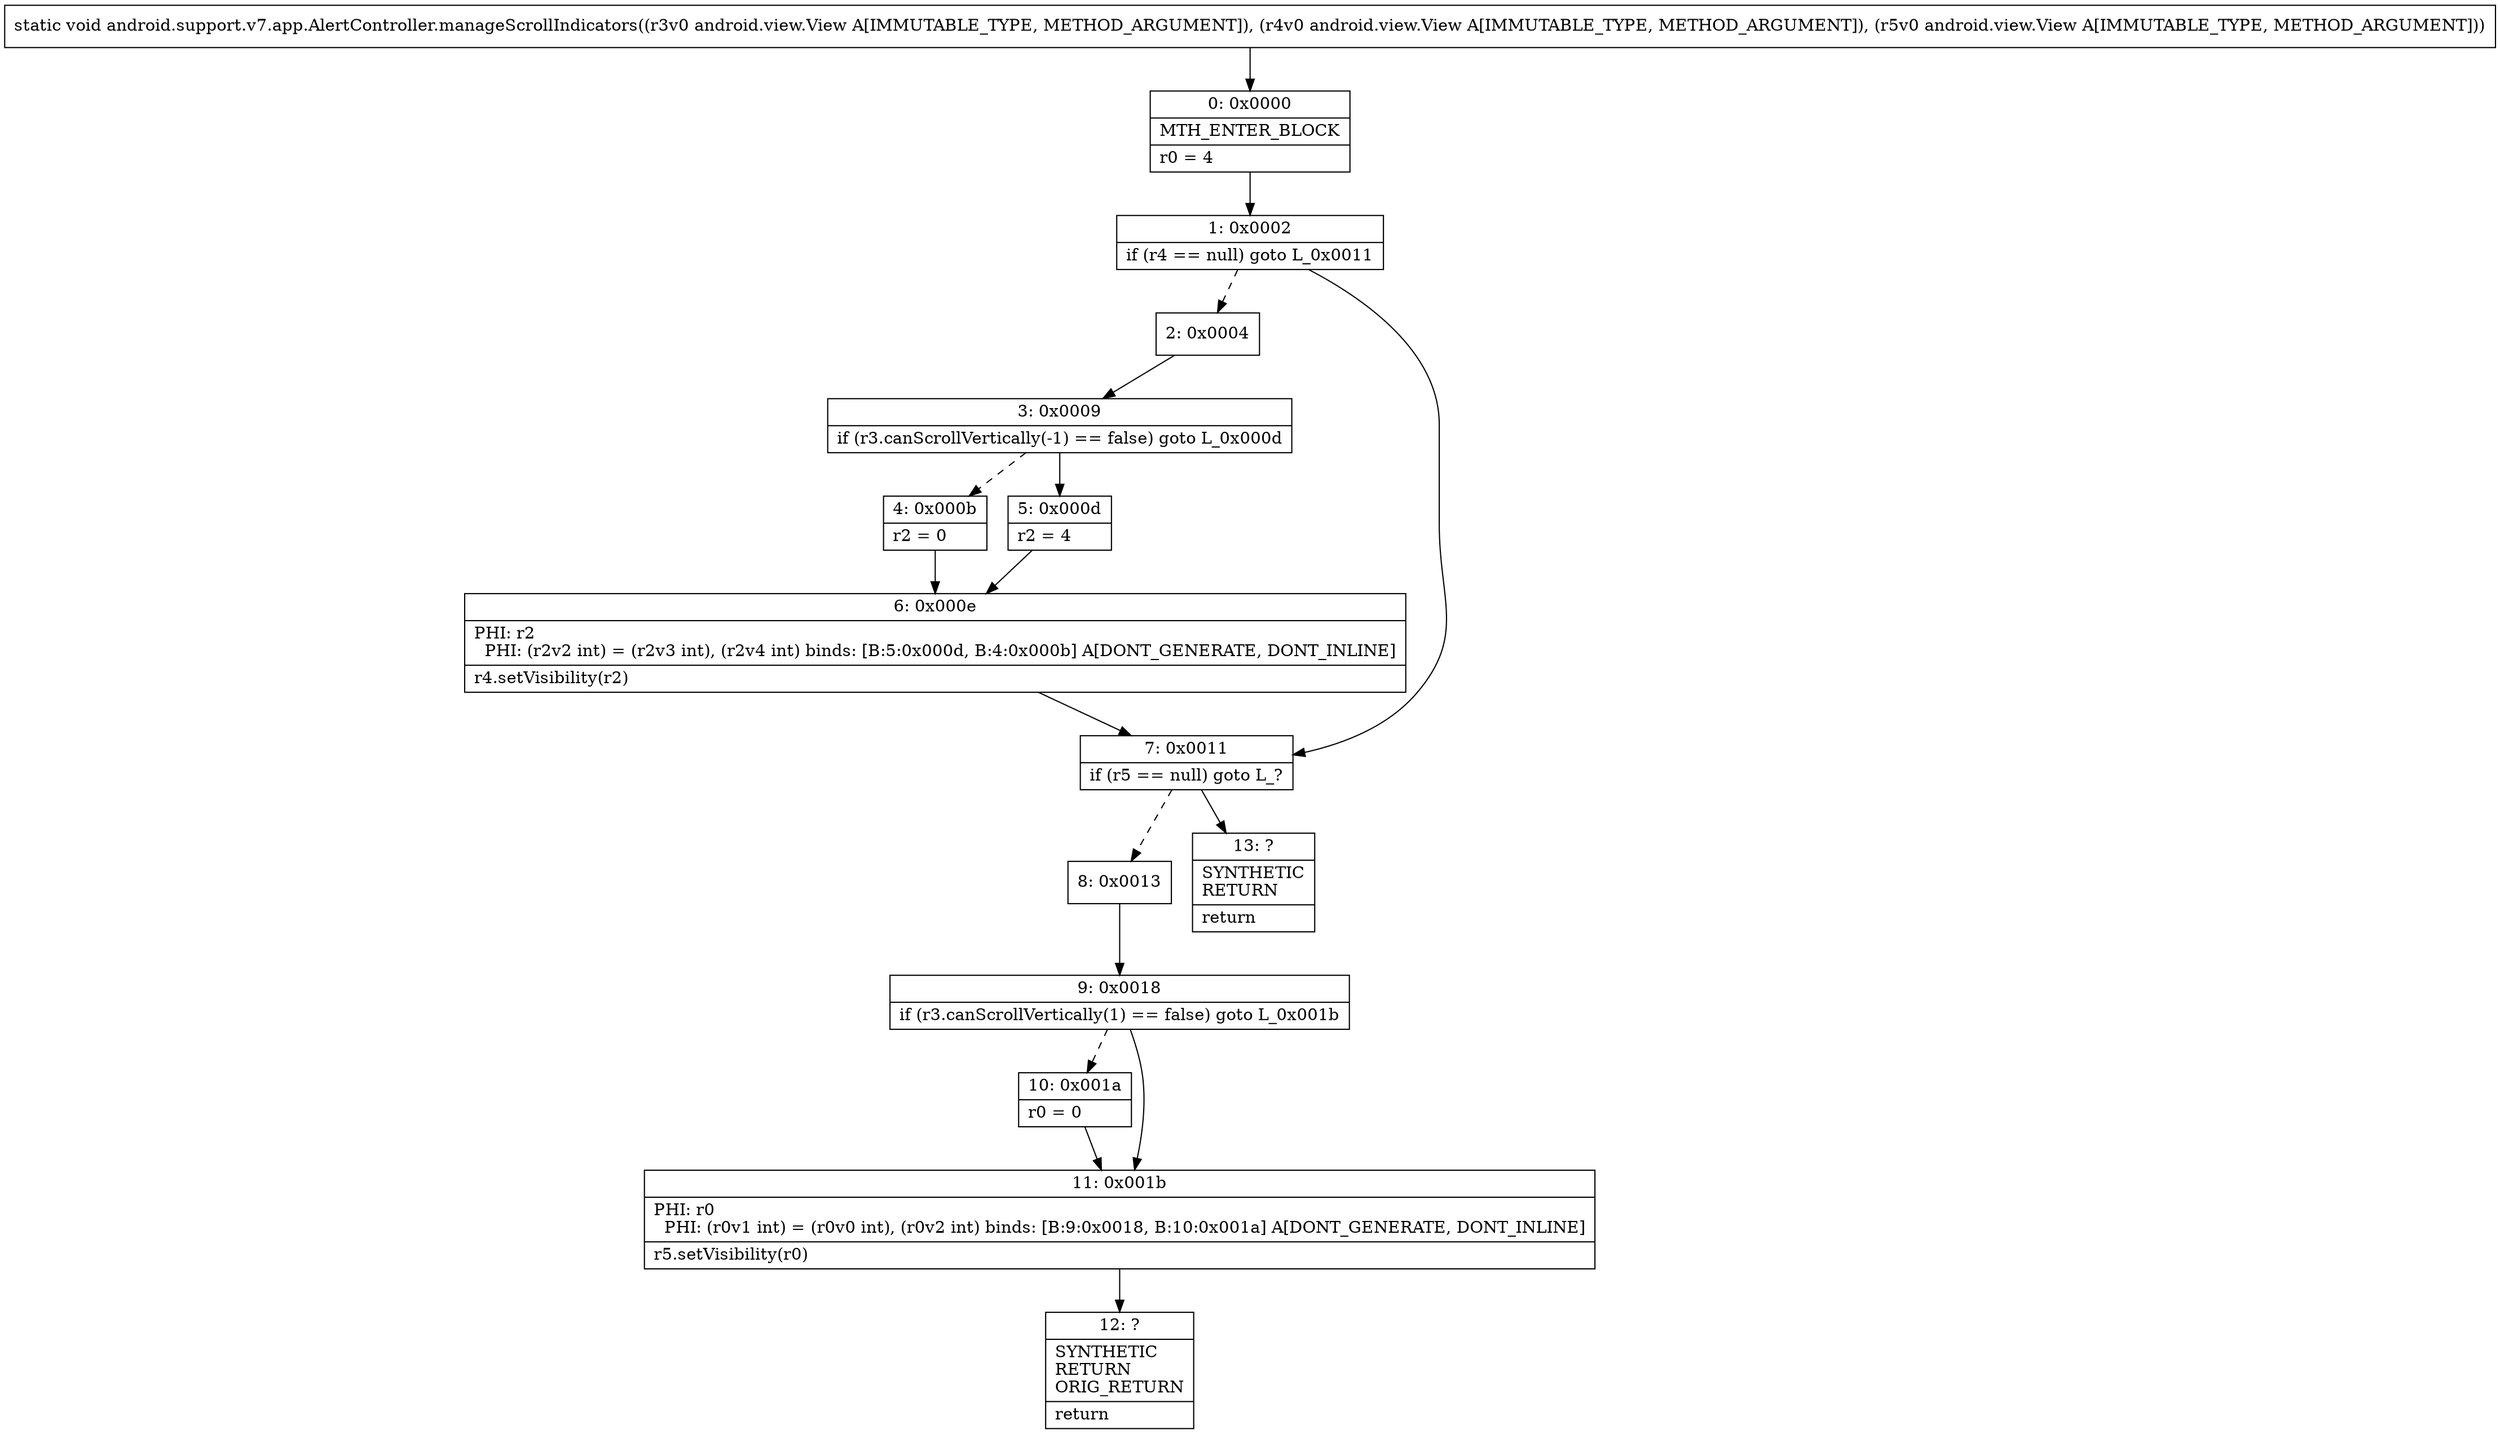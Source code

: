 digraph "CFG forandroid.support.v7.app.AlertController.manageScrollIndicators(Landroid\/view\/View;Landroid\/view\/View;Landroid\/view\/View;)V" {
Node_0 [shape=record,label="{0\:\ 0x0000|MTH_ENTER_BLOCK\l|r0 = 4\l}"];
Node_1 [shape=record,label="{1\:\ 0x0002|if (r4 == null) goto L_0x0011\l}"];
Node_2 [shape=record,label="{2\:\ 0x0004}"];
Node_3 [shape=record,label="{3\:\ 0x0009|if (r3.canScrollVertically(\-1) == false) goto L_0x000d\l}"];
Node_4 [shape=record,label="{4\:\ 0x000b|r2 = 0\l}"];
Node_5 [shape=record,label="{5\:\ 0x000d|r2 = 4\l}"];
Node_6 [shape=record,label="{6\:\ 0x000e|PHI: r2 \l  PHI: (r2v2 int) = (r2v3 int), (r2v4 int) binds: [B:5:0x000d, B:4:0x000b] A[DONT_GENERATE, DONT_INLINE]\l|r4.setVisibility(r2)\l}"];
Node_7 [shape=record,label="{7\:\ 0x0011|if (r5 == null) goto L_?\l}"];
Node_8 [shape=record,label="{8\:\ 0x0013}"];
Node_9 [shape=record,label="{9\:\ 0x0018|if (r3.canScrollVertically(1) == false) goto L_0x001b\l}"];
Node_10 [shape=record,label="{10\:\ 0x001a|r0 = 0\l}"];
Node_11 [shape=record,label="{11\:\ 0x001b|PHI: r0 \l  PHI: (r0v1 int) = (r0v0 int), (r0v2 int) binds: [B:9:0x0018, B:10:0x001a] A[DONT_GENERATE, DONT_INLINE]\l|r5.setVisibility(r0)\l}"];
Node_12 [shape=record,label="{12\:\ ?|SYNTHETIC\lRETURN\lORIG_RETURN\l|return\l}"];
Node_13 [shape=record,label="{13\:\ ?|SYNTHETIC\lRETURN\l|return\l}"];
MethodNode[shape=record,label="{static void android.support.v7.app.AlertController.manageScrollIndicators((r3v0 android.view.View A[IMMUTABLE_TYPE, METHOD_ARGUMENT]), (r4v0 android.view.View A[IMMUTABLE_TYPE, METHOD_ARGUMENT]), (r5v0 android.view.View A[IMMUTABLE_TYPE, METHOD_ARGUMENT])) }"];
MethodNode -> Node_0;
Node_0 -> Node_1;
Node_1 -> Node_2[style=dashed];
Node_1 -> Node_7;
Node_2 -> Node_3;
Node_3 -> Node_4[style=dashed];
Node_3 -> Node_5;
Node_4 -> Node_6;
Node_5 -> Node_6;
Node_6 -> Node_7;
Node_7 -> Node_8[style=dashed];
Node_7 -> Node_13;
Node_8 -> Node_9;
Node_9 -> Node_10[style=dashed];
Node_9 -> Node_11;
Node_10 -> Node_11;
Node_11 -> Node_12;
}

